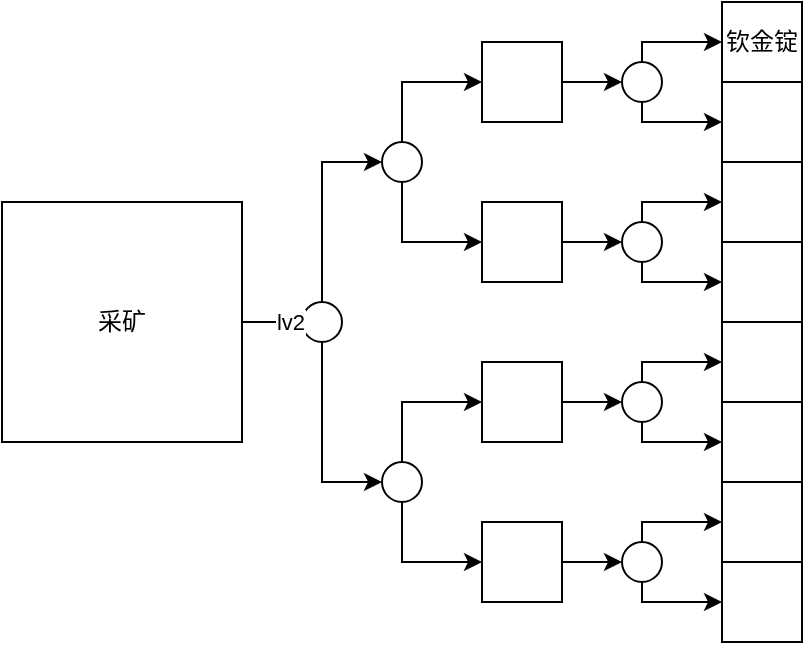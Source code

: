 <mxfile version="25.0.1">
  <diagram name="第 1 页" id="20KMCNZaSCfUWrCp0bJK">
    <mxGraphModel dx="1562" dy="857" grid="1" gridSize="10" guides="1" tooltips="1" connect="1" arrows="1" fold="1" page="1" pageScale="1" pageWidth="1169" pageHeight="827" math="0" shadow="0">
      <root>
        <mxCell id="0" />
        <mxCell id="1" parent="0" />
        <mxCell id="KduV_lFKxY_ZVXakrzd7-93" style="edgeStyle=orthogonalEdgeStyle;rounded=0;orthogonalLoop=1;jettySize=auto;html=1;exitX=1;exitY=0.5;exitDx=0;exitDy=0;entryX=0;entryY=0.5;entryDx=0;entryDy=0;" parent="1" source="KduV_lFKxY_ZVXakrzd7-1" target="KduV_lFKxY_ZVXakrzd7-4" edge="1">
          <mxGeometry relative="1" as="geometry" />
        </mxCell>
        <mxCell id="KduV_lFKxY_ZVXakrzd7-1" value="采矿" style="whiteSpace=wrap;html=1;aspect=fixed;rounded=0;" parent="1" vertex="1">
          <mxGeometry y="607" width="120" height="120" as="geometry" />
        </mxCell>
        <mxCell id="KduV_lFKxY_ZVXakrzd7-38" style="edgeStyle=orthogonalEdgeStyle;rounded=0;orthogonalLoop=1;jettySize=auto;html=1;entryX=0;entryY=0.5;entryDx=0;entryDy=0;" parent="1" source="KduV_lFKxY_ZVXakrzd7-4" target="KduV_lFKxY_ZVXakrzd7-36" edge="1">
          <mxGeometry relative="1" as="geometry">
            <Array as="points">
              <mxPoint x="160" y="587" />
            </Array>
          </mxGeometry>
        </mxCell>
        <mxCell id="KduV_lFKxY_ZVXakrzd7-39" style="edgeStyle=orthogonalEdgeStyle;rounded=0;orthogonalLoop=1;jettySize=auto;html=1;exitX=0.5;exitY=1;exitDx=0;exitDy=0;entryX=0;entryY=0.5;entryDx=0;entryDy=0;" parent="1" source="KduV_lFKxY_ZVXakrzd7-4" target="KduV_lFKxY_ZVXakrzd7-37" edge="1">
          <mxGeometry relative="1" as="geometry" />
        </mxCell>
        <mxCell id="KduV_lFKxY_ZVXakrzd7-4" value="" style="ellipse;whiteSpace=wrap;html=1;aspect=fixed;rounded=0;" parent="1" vertex="1">
          <mxGeometry x="150" y="657" width="20" height="20" as="geometry" />
        </mxCell>
        <mxCell id="KduV_lFKxY_ZVXakrzd7-8" value="钦金锭" style="whiteSpace=wrap;html=1;aspect=fixed;rounded=0;" parent="1" vertex="1">
          <mxGeometry x="360" y="507" width="40" height="40" as="geometry" />
        </mxCell>
        <mxCell id="KduV_lFKxY_ZVXakrzd7-9" value="" style="whiteSpace=wrap;html=1;aspect=fixed;rounded=0;" parent="1" vertex="1">
          <mxGeometry x="360" y="547" width="40" height="40" as="geometry" />
        </mxCell>
        <mxCell id="KduV_lFKxY_ZVXakrzd7-10" value="" style="whiteSpace=wrap;html=1;aspect=fixed;rounded=0;" parent="1" vertex="1">
          <mxGeometry x="360" y="587" width="40" height="40" as="geometry" />
        </mxCell>
        <mxCell id="KduV_lFKxY_ZVXakrzd7-11" value="" style="whiteSpace=wrap;html=1;aspect=fixed;rounded=0;" parent="1" vertex="1">
          <mxGeometry x="360" y="627" width="40" height="40" as="geometry" />
        </mxCell>
        <mxCell id="KduV_lFKxY_ZVXakrzd7-13" value="" style="whiteSpace=wrap;html=1;aspect=fixed;rounded=0;" parent="1" vertex="1">
          <mxGeometry x="360" y="667" width="40" height="40" as="geometry" />
        </mxCell>
        <mxCell id="KduV_lFKxY_ZVXakrzd7-14" value="" style="whiteSpace=wrap;html=1;aspect=fixed;rounded=0;" parent="1" vertex="1">
          <mxGeometry x="360" y="707" width="40" height="40" as="geometry" />
        </mxCell>
        <mxCell id="KduV_lFKxY_ZVXakrzd7-15" value="" style="whiteSpace=wrap;html=1;aspect=fixed;rounded=0;" parent="1" vertex="1">
          <mxGeometry x="360" y="747" width="40" height="40" as="geometry" />
        </mxCell>
        <mxCell id="KduV_lFKxY_ZVXakrzd7-16" value="" style="whiteSpace=wrap;html=1;aspect=fixed;rounded=0;" parent="1" vertex="1">
          <mxGeometry x="360" y="787" width="40" height="40" as="geometry" />
        </mxCell>
        <mxCell id="KduV_lFKxY_ZVXakrzd7-31" style="edgeStyle=orthogonalEdgeStyle;rounded=0;orthogonalLoop=1;jettySize=auto;html=1;entryX=0;entryY=0.5;entryDx=0;entryDy=0;" parent="1" source="KduV_lFKxY_ZVXakrzd7-18" target="KduV_lFKxY_ZVXakrzd7-8" edge="1">
          <mxGeometry relative="1" as="geometry">
            <Array as="points">
              <mxPoint x="320" y="527" />
            </Array>
          </mxGeometry>
        </mxCell>
        <mxCell id="KduV_lFKxY_ZVXakrzd7-32" style="edgeStyle=orthogonalEdgeStyle;rounded=0;orthogonalLoop=1;jettySize=auto;html=1;entryX=0;entryY=0.5;entryDx=0;entryDy=0;" parent="1" source="KduV_lFKxY_ZVXakrzd7-18" target="KduV_lFKxY_ZVXakrzd7-9" edge="1">
          <mxGeometry relative="1" as="geometry">
            <Array as="points">
              <mxPoint x="320" y="567" />
            </Array>
          </mxGeometry>
        </mxCell>
        <mxCell id="KduV_lFKxY_ZVXakrzd7-18" value="" style="ellipse;whiteSpace=wrap;html=1;aspect=fixed;rounded=0;" parent="1" vertex="1">
          <mxGeometry x="310" y="537" width="20" height="20" as="geometry" />
        </mxCell>
        <mxCell id="KduV_lFKxY_ZVXakrzd7-44" style="edgeStyle=orthogonalEdgeStyle;rounded=0;orthogonalLoop=1;jettySize=auto;html=1;exitX=0.5;exitY=0;exitDx=0;exitDy=0;entryX=0;entryY=0.5;entryDx=0;entryDy=0;" parent="1" source="KduV_lFKxY_ZVXakrzd7-19" target="KduV_lFKxY_ZVXakrzd7-10" edge="1">
          <mxGeometry relative="1" as="geometry">
            <Array as="points">
              <mxPoint x="320" y="607" />
            </Array>
          </mxGeometry>
        </mxCell>
        <mxCell id="KduV_lFKxY_ZVXakrzd7-45" style="edgeStyle=orthogonalEdgeStyle;rounded=0;orthogonalLoop=1;jettySize=auto;html=1;exitX=0.5;exitY=1;exitDx=0;exitDy=0;entryX=0;entryY=0.5;entryDx=0;entryDy=0;" parent="1" source="KduV_lFKxY_ZVXakrzd7-19" target="KduV_lFKxY_ZVXakrzd7-11" edge="1">
          <mxGeometry relative="1" as="geometry">
            <Array as="points">
              <mxPoint x="320" y="647" />
            </Array>
          </mxGeometry>
        </mxCell>
        <mxCell id="KduV_lFKxY_ZVXakrzd7-19" value="" style="ellipse;whiteSpace=wrap;html=1;aspect=fixed;rounded=0;" parent="1" vertex="1">
          <mxGeometry x="310" y="617" width="20" height="20" as="geometry" />
        </mxCell>
        <mxCell id="KduV_lFKxY_ZVXakrzd7-46" style="edgeStyle=orthogonalEdgeStyle;rounded=0;orthogonalLoop=1;jettySize=auto;html=1;exitX=0.5;exitY=0;exitDx=0;exitDy=0;entryX=0;entryY=0.5;entryDx=0;entryDy=0;" parent="1" source="KduV_lFKxY_ZVXakrzd7-20" target="KduV_lFKxY_ZVXakrzd7-13" edge="1">
          <mxGeometry relative="1" as="geometry">
            <Array as="points">
              <mxPoint x="320" y="687" />
            </Array>
          </mxGeometry>
        </mxCell>
        <mxCell id="KduV_lFKxY_ZVXakrzd7-47" style="edgeStyle=orthogonalEdgeStyle;rounded=0;orthogonalLoop=1;jettySize=auto;html=1;exitX=0.5;exitY=1;exitDx=0;exitDy=0;entryX=0;entryY=0.5;entryDx=0;entryDy=0;" parent="1" source="KduV_lFKxY_ZVXakrzd7-20" target="KduV_lFKxY_ZVXakrzd7-14" edge="1">
          <mxGeometry relative="1" as="geometry">
            <Array as="points">
              <mxPoint x="320" y="727" />
            </Array>
          </mxGeometry>
        </mxCell>
        <mxCell id="KduV_lFKxY_ZVXakrzd7-20" value="" style="ellipse;whiteSpace=wrap;html=1;aspect=fixed;rounded=0;" parent="1" vertex="1">
          <mxGeometry x="310" y="697" width="20" height="20" as="geometry" />
        </mxCell>
        <mxCell id="KduV_lFKxY_ZVXakrzd7-48" style="edgeStyle=orthogonalEdgeStyle;rounded=0;orthogonalLoop=1;jettySize=auto;html=1;exitX=0.5;exitY=0;exitDx=0;exitDy=0;entryX=0;entryY=0.5;entryDx=0;entryDy=0;" parent="1" source="KduV_lFKxY_ZVXakrzd7-21" target="KduV_lFKxY_ZVXakrzd7-15" edge="1">
          <mxGeometry relative="1" as="geometry">
            <Array as="points">
              <mxPoint x="320" y="767" />
            </Array>
          </mxGeometry>
        </mxCell>
        <mxCell id="KduV_lFKxY_ZVXakrzd7-50" style="edgeStyle=orthogonalEdgeStyle;rounded=0;orthogonalLoop=1;jettySize=auto;html=1;exitX=0.5;exitY=1;exitDx=0;exitDy=0;entryX=0;entryY=0.5;entryDx=0;entryDy=0;" parent="1" source="KduV_lFKxY_ZVXakrzd7-21" target="KduV_lFKxY_ZVXakrzd7-16" edge="1">
          <mxGeometry relative="1" as="geometry">
            <Array as="points">
              <mxPoint x="320" y="807" />
            </Array>
          </mxGeometry>
        </mxCell>
        <mxCell id="KduV_lFKxY_ZVXakrzd7-21" value="" style="ellipse;whiteSpace=wrap;html=1;aspect=fixed;rounded=0;" parent="1" vertex="1">
          <mxGeometry x="310" y="777" width="20" height="20" as="geometry" />
        </mxCell>
        <mxCell id="KduV_lFKxY_ZVXakrzd7-33" style="edgeStyle=orthogonalEdgeStyle;rounded=0;orthogonalLoop=1;jettySize=auto;html=1;entryX=0;entryY=0.5;entryDx=0;entryDy=0;" parent="1" source="KduV_lFKxY_ZVXakrzd7-22" target="KduV_lFKxY_ZVXakrzd7-18" edge="1">
          <mxGeometry relative="1" as="geometry" />
        </mxCell>
        <mxCell id="KduV_lFKxY_ZVXakrzd7-22" value="" style="whiteSpace=wrap;html=1;aspect=fixed;rounded=0;" parent="1" vertex="1">
          <mxGeometry x="240" y="527" width="40" height="40" as="geometry" />
        </mxCell>
        <mxCell id="KduV_lFKxY_ZVXakrzd7-90" style="edgeStyle=orthogonalEdgeStyle;rounded=0;orthogonalLoop=1;jettySize=auto;html=1;exitX=1;exitY=0.5;exitDx=0;exitDy=0;entryX=0;entryY=0.5;entryDx=0;entryDy=0;" parent="1" source="KduV_lFKxY_ZVXakrzd7-23" target="KduV_lFKxY_ZVXakrzd7-19" edge="1">
          <mxGeometry relative="1" as="geometry" />
        </mxCell>
        <mxCell id="KduV_lFKxY_ZVXakrzd7-23" value="" style="whiteSpace=wrap;html=1;aspect=fixed;rounded=0;" parent="1" vertex="1">
          <mxGeometry x="240" y="607" width="40" height="40" as="geometry" />
        </mxCell>
        <mxCell id="KduV_lFKxY_ZVXakrzd7-91" style="edgeStyle=orthogonalEdgeStyle;rounded=0;orthogonalLoop=1;jettySize=auto;html=1;exitX=1;exitY=0.5;exitDx=0;exitDy=0;entryX=0;entryY=0.5;entryDx=0;entryDy=0;" parent="1" source="KduV_lFKxY_ZVXakrzd7-24" target="KduV_lFKxY_ZVXakrzd7-20" edge="1">
          <mxGeometry relative="1" as="geometry" />
        </mxCell>
        <mxCell id="KduV_lFKxY_ZVXakrzd7-24" value="" style="whiteSpace=wrap;html=1;aspect=fixed;rounded=0;" parent="1" vertex="1">
          <mxGeometry x="240" y="687" width="40" height="40" as="geometry" />
        </mxCell>
        <mxCell id="KduV_lFKxY_ZVXakrzd7-92" style="edgeStyle=orthogonalEdgeStyle;rounded=0;orthogonalLoop=1;jettySize=auto;html=1;exitX=1;exitY=0.5;exitDx=0;exitDy=0;entryX=0;entryY=0.5;entryDx=0;entryDy=0;" parent="1" source="KduV_lFKxY_ZVXakrzd7-25" target="KduV_lFKxY_ZVXakrzd7-21" edge="1">
          <mxGeometry relative="1" as="geometry" />
        </mxCell>
        <mxCell id="KduV_lFKxY_ZVXakrzd7-25" value="" style="whiteSpace=wrap;html=1;aspect=fixed;rounded=0;" parent="1" vertex="1">
          <mxGeometry x="240" y="767" width="40" height="40" as="geometry" />
        </mxCell>
        <mxCell id="KduV_lFKxY_ZVXakrzd7-40" style="edgeStyle=orthogonalEdgeStyle;rounded=0;orthogonalLoop=1;jettySize=auto;html=1;entryX=0;entryY=0.5;entryDx=0;entryDy=0;" parent="1" source="KduV_lFKxY_ZVXakrzd7-36" target="KduV_lFKxY_ZVXakrzd7-22" edge="1">
          <mxGeometry relative="1" as="geometry">
            <Array as="points">
              <mxPoint x="200" y="547" />
            </Array>
          </mxGeometry>
        </mxCell>
        <mxCell id="KduV_lFKxY_ZVXakrzd7-41" style="edgeStyle=orthogonalEdgeStyle;rounded=0;orthogonalLoop=1;jettySize=auto;html=1;exitX=0.5;exitY=1;exitDx=0;exitDy=0;entryX=0;entryY=0.5;entryDx=0;entryDy=0;" parent="1" source="KduV_lFKxY_ZVXakrzd7-36" target="KduV_lFKxY_ZVXakrzd7-23" edge="1">
          <mxGeometry relative="1" as="geometry" />
        </mxCell>
        <mxCell id="KduV_lFKxY_ZVXakrzd7-36" value="" style="ellipse;whiteSpace=wrap;html=1;aspect=fixed;rounded=0;" parent="1" vertex="1">
          <mxGeometry x="190" y="577" width="20" height="20" as="geometry" />
        </mxCell>
        <mxCell id="KduV_lFKxY_ZVXakrzd7-42" style="edgeStyle=orthogonalEdgeStyle;rounded=0;orthogonalLoop=1;jettySize=auto;html=1;exitX=0.5;exitY=0;exitDx=0;exitDy=0;entryX=0;entryY=0.5;entryDx=0;entryDy=0;" parent="1" source="KduV_lFKxY_ZVXakrzd7-37" target="KduV_lFKxY_ZVXakrzd7-24" edge="1">
          <mxGeometry relative="1" as="geometry" />
        </mxCell>
        <mxCell id="KduV_lFKxY_ZVXakrzd7-43" style="edgeStyle=orthogonalEdgeStyle;rounded=0;orthogonalLoop=1;jettySize=auto;html=1;exitX=0.5;exitY=1;exitDx=0;exitDy=0;entryX=0;entryY=0.5;entryDx=0;entryDy=0;" parent="1" source="KduV_lFKxY_ZVXakrzd7-37" target="KduV_lFKxY_ZVXakrzd7-25" edge="1">
          <mxGeometry relative="1" as="geometry" />
        </mxCell>
        <mxCell id="KduV_lFKxY_ZVXakrzd7-37" value="" style="ellipse;whiteSpace=wrap;html=1;aspect=fixed;rounded=0;" parent="1" vertex="1">
          <mxGeometry x="190" y="737" width="20" height="20" as="geometry" />
        </mxCell>
        <mxCell id="KduV_lFKxY_ZVXakrzd7-95" value="lv2" style="edgeLabel;html=1;align=center;verticalAlign=middle;resizable=0;points=[];" parent="1" vertex="1" connectable="0">
          <mxGeometry x="143.714" y="667" as="geometry" />
        </mxCell>
      </root>
    </mxGraphModel>
  </diagram>
</mxfile>
